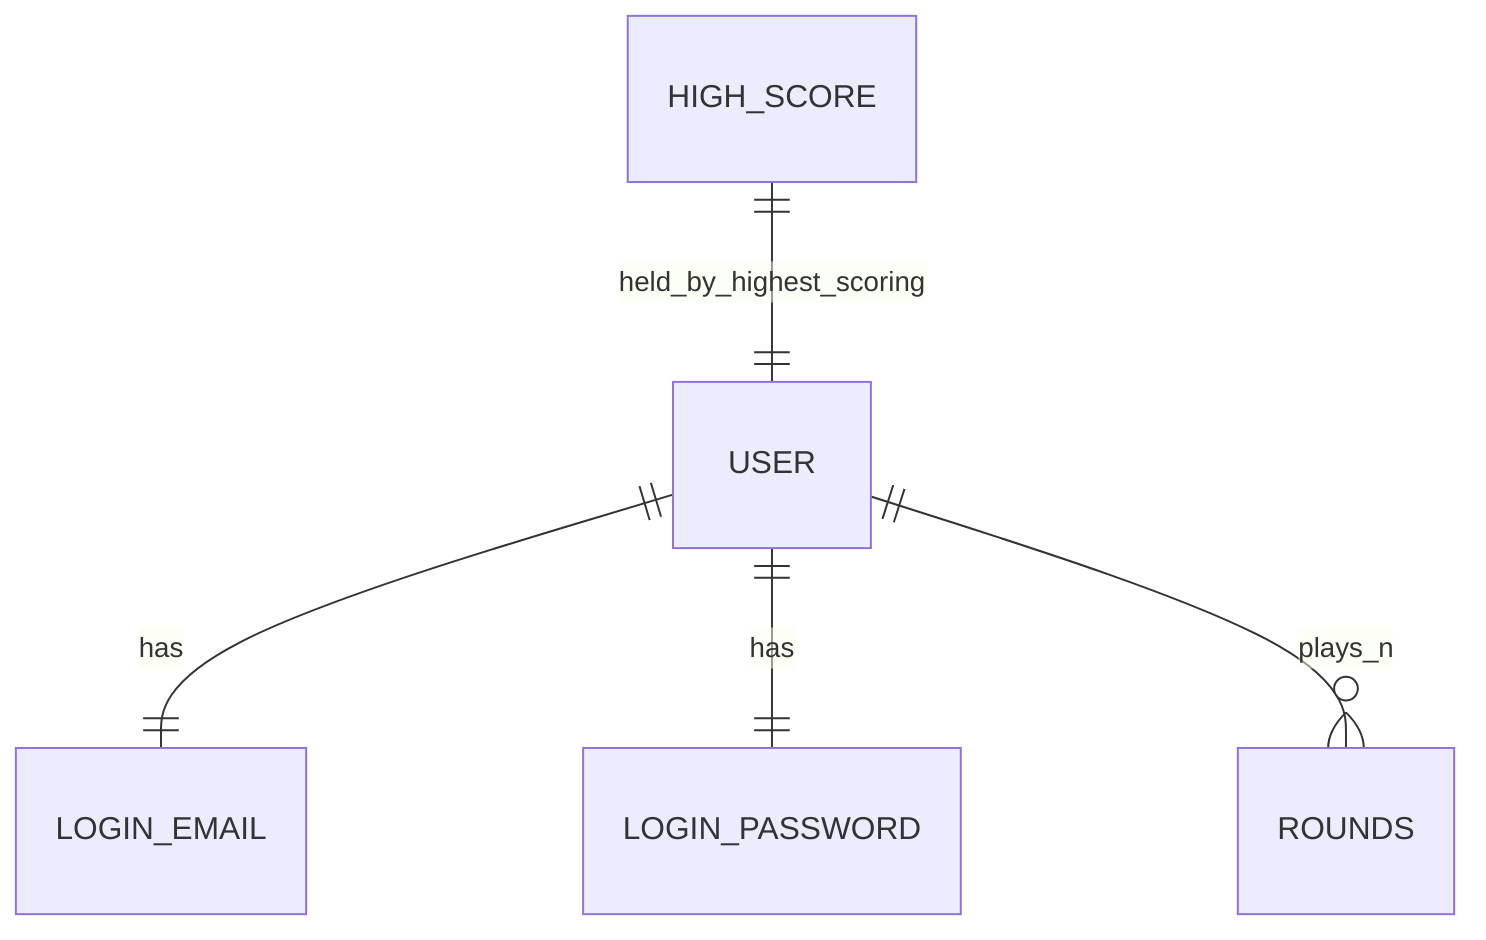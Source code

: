erDiagram

    USER ||--|| LOGIN_EMAIL : has
    USER ||--|| LOGIN_PASSWORD : has
    USER ||--o{ ROUNDS : plays_n

    HIGH_SCORE ||--|| USER: held_by_highest_scoring